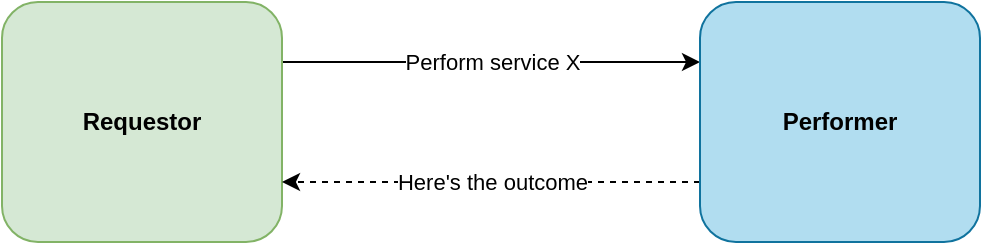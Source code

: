 <mxfile version="24.8.3">
  <diagram name="Page-1" id="4BYB38cGHiEh9kVLM3_Z">
    <mxGraphModel dx="1348" dy="837" grid="1" gridSize="10" guides="1" tooltips="1" connect="1" arrows="1" fold="1" page="1" pageScale="1" pageWidth="850" pageHeight="1100" math="0" shadow="0">
      <root>
        <mxCell id="0" />
        <mxCell id="1" parent="0" />
        <mxCell id="nrf_K-8Qscz_3O5aYUuR-1" value="Perform service X" style="edgeStyle=orthogonalEdgeStyle;rounded=0;orthogonalLoop=1;jettySize=auto;html=1;exitX=1;exitY=0.25;exitDx=0;exitDy=0;entryX=0;entryY=0.25;entryDx=0;entryDy=0;" edge="1" parent="1" source="nrf_K-8Qscz_3O5aYUuR-2" target="nrf_K-8Qscz_3O5aYUuR-4">
          <mxGeometry relative="1" as="geometry" />
        </mxCell>
        <mxCell id="nrf_K-8Qscz_3O5aYUuR-2" value="&lt;b&gt;Requestor&lt;/b&gt;" style="rounded=1;whiteSpace=wrap;html=1;fillColor=#d5e8d4;strokeColor=#82b366;" vertex="1" parent="1">
          <mxGeometry x="181" y="110" width="140" height="120" as="geometry" />
        </mxCell>
        <mxCell id="nrf_K-8Qscz_3O5aYUuR-3" value="Here&#39;s the outcome" style="edgeStyle=orthogonalEdgeStyle;rounded=0;orthogonalLoop=1;jettySize=auto;html=1;exitX=0;exitY=0.75;exitDx=0;exitDy=0;entryX=1;entryY=0.75;entryDx=0;entryDy=0;dashed=1;" edge="1" parent="1" source="nrf_K-8Qscz_3O5aYUuR-4" target="nrf_K-8Qscz_3O5aYUuR-2">
          <mxGeometry relative="1" as="geometry" />
        </mxCell>
        <mxCell id="nrf_K-8Qscz_3O5aYUuR-4" value="&lt;b&gt;Performer&lt;/b&gt;" style="rounded=1;whiteSpace=wrap;html=1;fillColor=#b1ddf0;strokeColor=#10739e;" vertex="1" parent="1">
          <mxGeometry x="530" y="110" width="140" height="120" as="geometry" />
        </mxCell>
      </root>
    </mxGraphModel>
  </diagram>
</mxfile>
